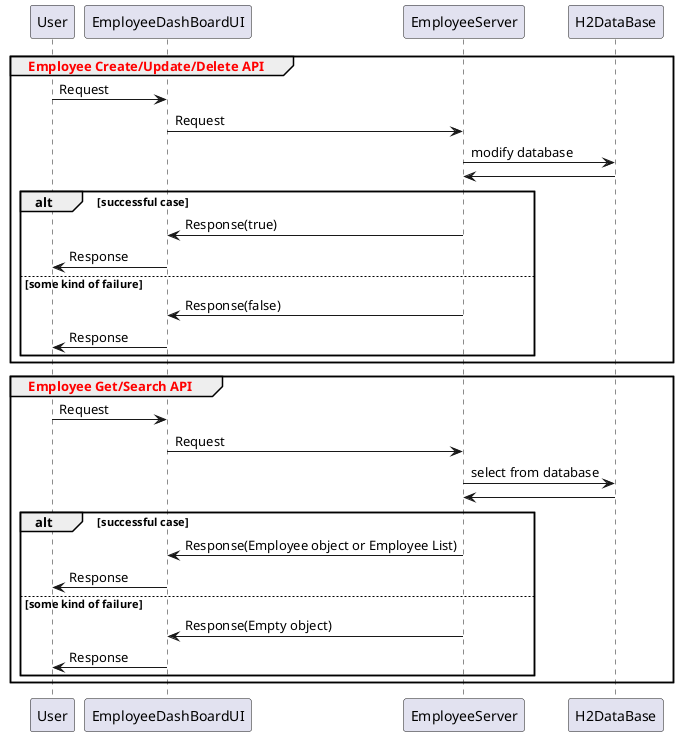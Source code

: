 @startuml

group <font color=red> Employee Create/Update/Delete API

User -> EmployeeDashBoardUI: Request

EmployeeDashBoardUI -> EmployeeServer: Request
EmployeeServer -> H2DataBase : modify database
H2DataBase -> EmployeeServer

alt successful case

    EmployeeServer -> EmployeeDashBoardUI: Response(true)
    EmployeeDashBoardUI -> User : Response

else some kind of failure

    EmployeeServer -> EmployeeDashBoardUI: Response(false)
    EmployeeDashBoardUI -> User : Response

end

end

group <font color=red> Employee Get/Search API

User -> EmployeeDashBoardUI: Request

EmployeeDashBoardUI -> EmployeeServer: Request
EmployeeServer -> H2DataBase : select from database
H2DataBase -> EmployeeServer

alt successful case

    EmployeeServer -> EmployeeDashBoardUI: Response(Employee object or Employee List)
    EmployeeDashBoardUI -> User : Response

else some kind of failure

    EmployeeServer -> EmployeeDashBoardUI: Response(Empty object)
    EmployeeDashBoardUI -> User : Response

end

end
@enduml
